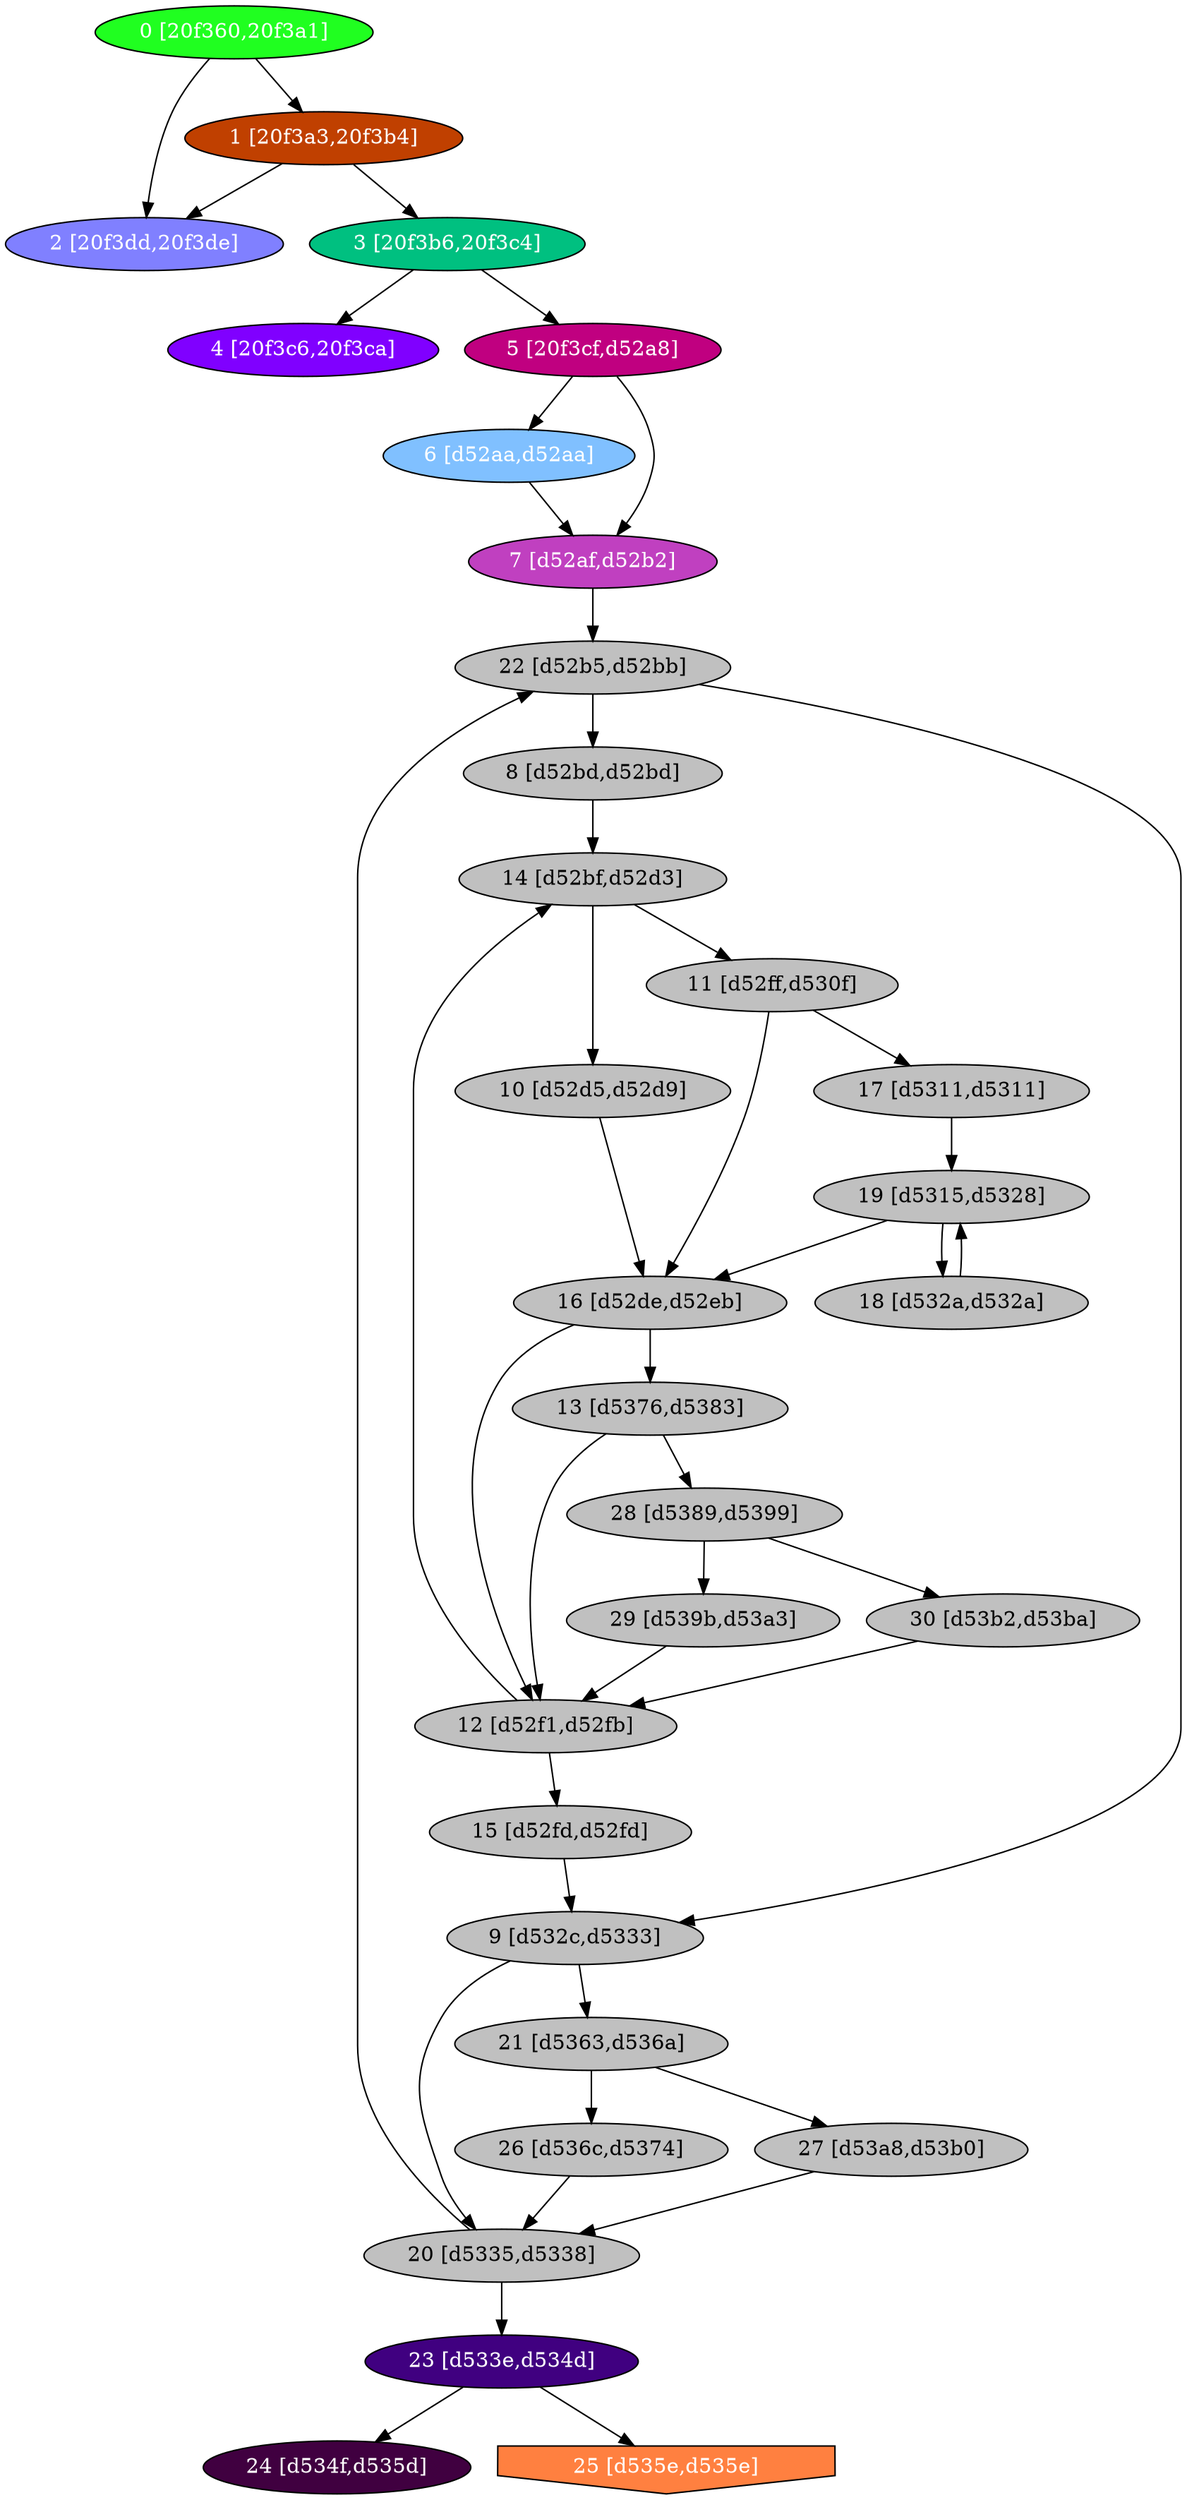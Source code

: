 diGraph libnss3{
	libnss3_0  [style=filled fillcolor="#20FF20" fontcolor="#ffffff" shape=oval label="0 [20f360,20f3a1]"]
	libnss3_1  [style=filled fillcolor="#C04000" fontcolor="#ffffff" shape=oval label="1 [20f3a3,20f3b4]"]
	libnss3_2  [style=filled fillcolor="#8080FF" fontcolor="#ffffff" shape=oval label="2 [20f3dd,20f3de]"]
	libnss3_3  [style=filled fillcolor="#00C080" fontcolor="#ffffff" shape=oval label="3 [20f3b6,20f3c4]"]
	libnss3_4  [style=filled fillcolor="#8000FF" fontcolor="#ffffff" shape=oval label="4 [20f3c6,20f3ca]"]
	libnss3_5  [style=filled fillcolor="#C00080" fontcolor="#ffffff" shape=oval label="5 [20f3cf,d52a8]"]
	libnss3_6  [style=filled fillcolor="#80C0FF" fontcolor="#ffffff" shape=oval label="6 [d52aa,d52aa]"]
	libnss3_7  [style=filled fillcolor="#C040C0" fontcolor="#ffffff" shape=oval label="7 [d52af,d52b2]"]
	libnss3_8  [style=filled fillcolor="#C0C0C0" fontcolor="#000000" shape=oval label="8 [d52bd,d52bd]"]
	libnss3_9  [style=filled fillcolor="#C0C0C0" fontcolor="#000000" shape=oval label="9 [d532c,d5333]"]
	libnss3_a  [style=filled fillcolor="#C0C0C0" fontcolor="#000000" shape=oval label="10 [d52d5,d52d9]"]
	libnss3_b  [style=filled fillcolor="#C0C0C0" fontcolor="#000000" shape=oval label="11 [d52ff,d530f]"]
	libnss3_c  [style=filled fillcolor="#C0C0C0" fontcolor="#000000" shape=oval label="12 [d52f1,d52fb]"]
	libnss3_d  [style=filled fillcolor="#C0C0C0" fontcolor="#000000" shape=oval label="13 [d5376,d5383]"]
	libnss3_e  [style=filled fillcolor="#C0C0C0" fontcolor="#000000" shape=oval label="14 [d52bf,d52d3]"]
	libnss3_f  [style=filled fillcolor="#C0C0C0" fontcolor="#000000" shape=oval label="15 [d52fd,d52fd]"]
	libnss3_10  [style=filled fillcolor="#C0C0C0" fontcolor="#000000" shape=oval label="16 [d52de,d52eb]"]
	libnss3_11  [style=filled fillcolor="#C0C0C0" fontcolor="#000000" shape=oval label="17 [d5311,d5311]"]
	libnss3_12  [style=filled fillcolor="#C0C0C0" fontcolor="#000000" shape=oval label="18 [d532a,d532a]"]
	libnss3_13  [style=filled fillcolor="#C0C0C0" fontcolor="#000000" shape=oval label="19 [d5315,d5328]"]
	libnss3_14  [style=filled fillcolor="#C0C0C0" fontcolor="#000000" shape=oval label="20 [d5335,d5338]"]
	libnss3_15  [style=filled fillcolor="#C0C0C0" fontcolor="#000000" shape=oval label="21 [d5363,d536a]"]
	libnss3_16  [style=filled fillcolor="#C0C0C0" fontcolor="#000000" shape=oval label="22 [d52b5,d52bb]"]
	libnss3_17  [style=filled fillcolor="#400080" fontcolor="#ffffff" shape=oval label="23 [d533e,d534d]"]
	libnss3_18  [style=filled fillcolor="#400040" fontcolor="#ffffff" shape=oval label="24 [d534f,d535d]"]
	libnss3_19  [style=filled fillcolor="#FF8040" fontcolor="#ffffff" shape=invhouse label="25 [d535e,d535e]"]
	libnss3_1a  [style=filled fillcolor="#C0C0C0" fontcolor="#000000" shape=oval label="26 [d536c,d5374]"]
	libnss3_1b  [style=filled fillcolor="#C0C0C0" fontcolor="#000000" shape=oval label="27 [d53a8,d53b0]"]
	libnss3_1c  [style=filled fillcolor="#C0C0C0" fontcolor="#000000" shape=oval label="28 [d5389,d5399]"]
	libnss3_1d  [style=filled fillcolor="#C0C0C0" fontcolor="#000000" shape=oval label="29 [d539b,d53a3]"]
	libnss3_1e  [style=filled fillcolor="#C0C0C0" fontcolor="#000000" shape=oval label="30 [d53b2,d53ba]"]

	libnss3_0 -> libnss3_1
	libnss3_0 -> libnss3_2
	libnss3_1 -> libnss3_2
	libnss3_1 -> libnss3_3
	libnss3_3 -> libnss3_4
	libnss3_3 -> libnss3_5
	libnss3_5 -> libnss3_6
	libnss3_5 -> libnss3_7
	libnss3_6 -> libnss3_7
	libnss3_7 -> libnss3_16
	libnss3_8 -> libnss3_e
	libnss3_9 -> libnss3_14
	libnss3_9 -> libnss3_15
	libnss3_a -> libnss3_10
	libnss3_b -> libnss3_10
	libnss3_b -> libnss3_11
	libnss3_c -> libnss3_e
	libnss3_c -> libnss3_f
	libnss3_d -> libnss3_c
	libnss3_d -> libnss3_1c
	libnss3_e -> libnss3_a
	libnss3_e -> libnss3_b
	libnss3_f -> libnss3_9
	libnss3_10 -> libnss3_c
	libnss3_10 -> libnss3_d
	libnss3_11 -> libnss3_13
	libnss3_12 -> libnss3_13
	libnss3_13 -> libnss3_10
	libnss3_13 -> libnss3_12
	libnss3_14 -> libnss3_16
	libnss3_14 -> libnss3_17
	libnss3_15 -> libnss3_1a
	libnss3_15 -> libnss3_1b
	libnss3_16 -> libnss3_8
	libnss3_16 -> libnss3_9
	libnss3_17 -> libnss3_18
	libnss3_17 -> libnss3_19
	libnss3_1a -> libnss3_14
	libnss3_1b -> libnss3_14
	libnss3_1c -> libnss3_1d
	libnss3_1c -> libnss3_1e
	libnss3_1d -> libnss3_c
	libnss3_1e -> libnss3_c
}